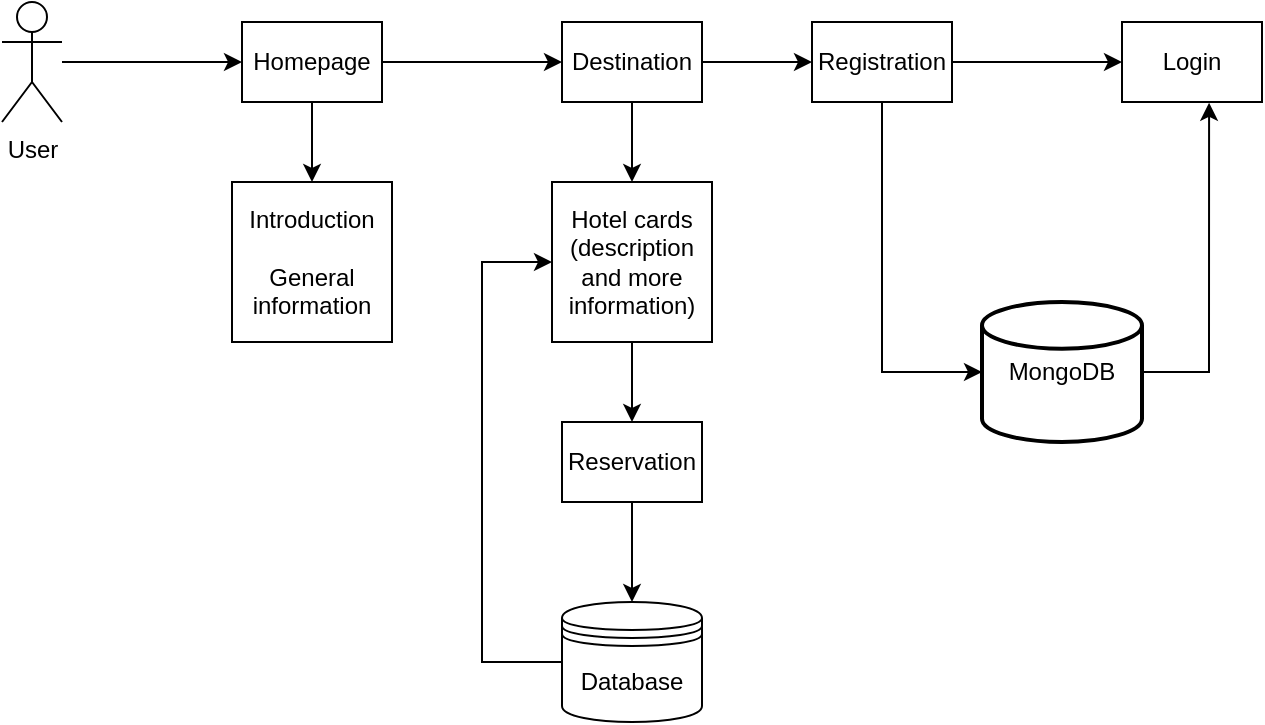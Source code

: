 <mxfile>
    <diagram name="Page-1" id="74e2e168-ea6b-b213-b513-2b3c1d86103e">
        <mxGraphModel dx="708" dy="477" grid="0" gridSize="10" guides="1" tooltips="1" connect="1" arrows="1" fold="1" page="1" pageScale="1" pageWidth="1100" pageHeight="850" background="none" math="0" shadow="0">
            <root>
                <mxCell id="0"/>
                <mxCell id="1" parent="0"/>
                <mxCell id="6bH4ngYLY3THlVqLCyTo-12" value="" style="edgeStyle=orthogonalEdgeStyle;rounded=0;orthogonalLoop=1;jettySize=auto;html=1;" parent="1" source="6bH4ngYLY3THlVqLCyTo-4" target="6bH4ngYLY3THlVqLCyTo-7" edge="1">
                    <mxGeometry relative="1" as="geometry"/>
                </mxCell>
                <mxCell id="6bH4ngYLY3THlVqLCyTo-4" value="User&lt;br&gt;" style="shape=umlActor;verticalLabelPosition=bottom;verticalAlign=top;html=1;outlineConnect=0;" parent="1" vertex="1">
                    <mxGeometry x="110" y="20" width="30" height="60" as="geometry"/>
                </mxCell>
                <mxCell id="6bH4ngYLY3THlVqLCyTo-17" value="" style="edgeStyle=orthogonalEdgeStyle;rounded=0;orthogonalLoop=1;jettySize=auto;html=1;" parent="1" source="6bH4ngYLY3THlVqLCyTo-7" target="6bH4ngYLY3THlVqLCyTo-13" edge="1">
                    <mxGeometry relative="1" as="geometry"/>
                </mxCell>
                <mxCell id="6bH4ngYLY3THlVqLCyTo-21" value="" style="edgeStyle=orthogonalEdgeStyle;rounded=0;orthogonalLoop=1;jettySize=auto;html=1;" parent="1" source="6bH4ngYLY3THlVqLCyTo-7" target="6bH4ngYLY3THlVqLCyTo-20" edge="1">
                    <mxGeometry relative="1" as="geometry"/>
                </mxCell>
                <mxCell id="6bH4ngYLY3THlVqLCyTo-7" value="Homepage" style="rounded=0;whiteSpace=wrap;html=1;" parent="1" vertex="1">
                    <mxGeometry x="230" y="30" width="70" height="40" as="geometry"/>
                </mxCell>
                <mxCell id="6bH4ngYLY3THlVqLCyTo-18" value="" style="edgeStyle=orthogonalEdgeStyle;rounded=0;orthogonalLoop=1;jettySize=auto;html=1;" parent="1" source="6bH4ngYLY3THlVqLCyTo-13" target="6bH4ngYLY3THlVqLCyTo-14" edge="1">
                    <mxGeometry relative="1" as="geometry"/>
                </mxCell>
                <mxCell id="6bH4ngYLY3THlVqLCyTo-23" value="" style="edgeStyle=orthogonalEdgeStyle;rounded=0;orthogonalLoop=1;jettySize=auto;html=1;" parent="1" source="6bH4ngYLY3THlVqLCyTo-13" target="6bH4ngYLY3THlVqLCyTo-22" edge="1">
                    <mxGeometry relative="1" as="geometry"/>
                </mxCell>
                <mxCell id="6bH4ngYLY3THlVqLCyTo-13" value="Destination" style="rounded=0;whiteSpace=wrap;html=1;" parent="1" vertex="1">
                    <mxGeometry x="390" y="30" width="70" height="40" as="geometry"/>
                </mxCell>
                <mxCell id="6bH4ngYLY3THlVqLCyTo-19" value="" style="edgeStyle=orthogonalEdgeStyle;rounded=0;orthogonalLoop=1;jettySize=auto;html=1;" parent="1" source="6bH4ngYLY3THlVqLCyTo-14" target="6bH4ngYLY3THlVqLCyTo-16" edge="1">
                    <mxGeometry relative="1" as="geometry"/>
                </mxCell>
                <mxCell id="6bH4ngYLY3THlVqLCyTo-38" value="" style="edgeStyle=orthogonalEdgeStyle;rounded=0;orthogonalLoop=1;jettySize=auto;html=1;" parent="1" source="6bH4ngYLY3THlVqLCyTo-14" target="6bH4ngYLY3THlVqLCyTo-36" edge="1">
                    <mxGeometry relative="1" as="geometry">
                        <mxPoint x="550" y="200" as="targetPoint"/>
                        <Array as="points">
                            <mxPoint x="550" y="205"/>
                        </Array>
                    </mxGeometry>
                </mxCell>
                <mxCell id="6bH4ngYLY3THlVqLCyTo-14" value="Registration" style="rounded=0;whiteSpace=wrap;html=1;" parent="1" vertex="1">
                    <mxGeometry x="515" y="30" width="70" height="40" as="geometry"/>
                </mxCell>
                <mxCell id="6bH4ngYLY3THlVqLCyTo-16" value="Login" style="rounded=0;whiteSpace=wrap;html=1;" parent="1" vertex="1">
                    <mxGeometry x="670" y="30" width="70" height="40" as="geometry"/>
                </mxCell>
                <mxCell id="6bH4ngYLY3THlVqLCyTo-20" value="Introduction&lt;br&gt;&lt;br&gt;General information" style="whiteSpace=wrap;html=1;aspect=fixed;" parent="1" vertex="1">
                    <mxGeometry x="225" y="110" width="80" height="80" as="geometry"/>
                </mxCell>
                <mxCell id="6bH4ngYLY3THlVqLCyTo-26" value="" style="edgeStyle=orthogonalEdgeStyle;rounded=0;orthogonalLoop=1;jettySize=auto;html=1;" parent="1" source="6bH4ngYLY3THlVqLCyTo-22" target="6bH4ngYLY3THlVqLCyTo-25" edge="1">
                    <mxGeometry relative="1" as="geometry"/>
                </mxCell>
                <mxCell id="6bH4ngYLY3THlVqLCyTo-22" value="Hotel cards&lt;br&gt;(description and more information)" style="whiteSpace=wrap;html=1;aspect=fixed;" parent="1" vertex="1">
                    <mxGeometry x="385" y="110" width="80" height="80" as="geometry"/>
                </mxCell>
                <mxCell id="6bH4ngYLY3THlVqLCyTo-29" value="" style="edgeStyle=orthogonalEdgeStyle;rounded=0;orthogonalLoop=1;jettySize=auto;html=1;" parent="1" source="6bH4ngYLY3THlVqLCyTo-25" target="6bH4ngYLY3THlVqLCyTo-27" edge="1">
                    <mxGeometry relative="1" as="geometry"/>
                </mxCell>
                <mxCell id="6bH4ngYLY3THlVqLCyTo-25" value="Reservation" style="rounded=0;whiteSpace=wrap;html=1;" parent="1" vertex="1">
                    <mxGeometry x="390" y="230" width="70" height="40" as="geometry"/>
                </mxCell>
                <mxCell id="6bH4ngYLY3THlVqLCyTo-33" value="" style="edgeStyle=orthogonalEdgeStyle;rounded=0;orthogonalLoop=1;jettySize=auto;html=1;entryX=0;entryY=0.5;entryDx=0;entryDy=0;" parent="1" source="6bH4ngYLY3THlVqLCyTo-27" target="6bH4ngYLY3THlVqLCyTo-22" edge="1">
                    <mxGeometry relative="1" as="geometry">
                        <mxPoint x="350" y="150" as="targetPoint"/>
                        <Array as="points">
                            <mxPoint x="350" y="350"/>
                            <mxPoint x="350" y="150"/>
                        </Array>
                    </mxGeometry>
                </mxCell>
                <mxCell id="6bH4ngYLY3THlVqLCyTo-27" value="Database" style="shape=datastore;whiteSpace=wrap;html=1;" parent="1" vertex="1">
                    <mxGeometry x="390" y="320" width="70" height="60" as="geometry"/>
                </mxCell>
                <mxCell id="6bH4ngYLY3THlVqLCyTo-40" style="edgeStyle=orthogonalEdgeStyle;rounded=0;orthogonalLoop=1;jettySize=auto;html=1;exitX=1;exitY=0.5;exitDx=0;exitDy=0;exitPerimeter=0;entryX=0.622;entryY=1.01;entryDx=0;entryDy=0;entryPerimeter=0;" parent="1" source="6bH4ngYLY3THlVqLCyTo-36" target="6bH4ngYLY3THlVqLCyTo-16" edge="1">
                    <mxGeometry relative="1" as="geometry">
                        <mxPoint x="705" y="70" as="targetPoint"/>
                    </mxGeometry>
                </mxCell>
                <mxCell id="6bH4ngYLY3THlVqLCyTo-36" value="MongoDB" style="strokeWidth=2;html=1;shape=mxgraph.flowchart.database;whiteSpace=wrap;" parent="1" vertex="1">
                    <mxGeometry x="600" y="170" width="80" height="70" as="geometry"/>
                </mxCell>
            </root>
        </mxGraphModel>
    </diagram>
</mxfile>